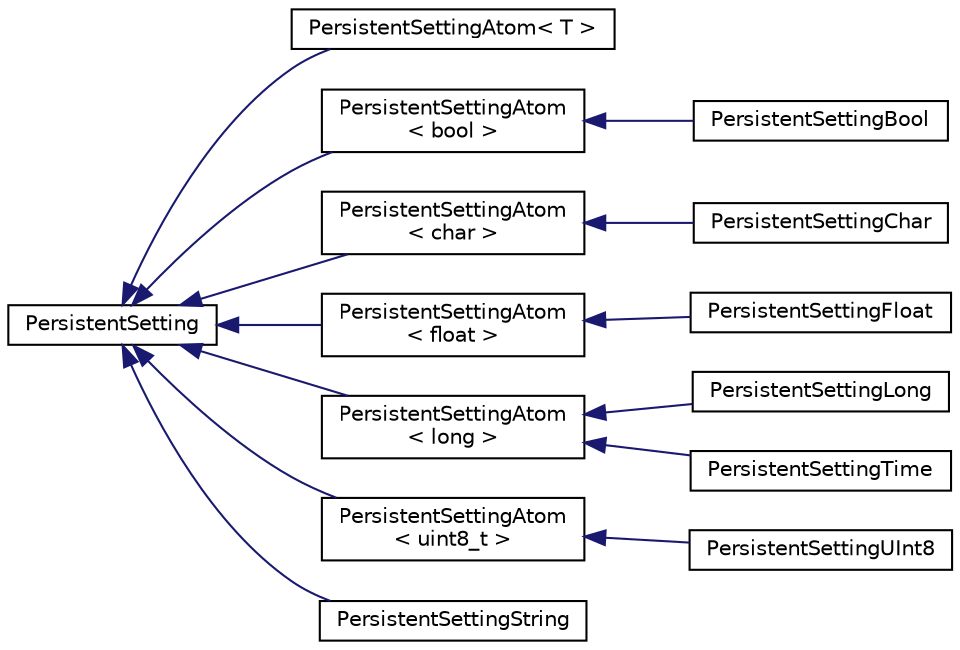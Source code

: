 digraph "Graphical Class Hierarchy"
{
  edge [fontname="Helvetica",fontsize="10",labelfontname="Helvetica",labelfontsize="10"];
  node [fontname="Helvetica",fontsize="10",shape=record];
  rankdir="LR";
  Node0 [label="PersistentSetting",height=0.2,width=0.4,color="black", fillcolor="white", style="filled",URL="$classPersistentSetting.html",tooltip="Abstract base class for PersistentSetting* classes of various types. "];
  Node0 -> Node1 [dir="back",color="midnightblue",fontsize="10",style="solid",fontname="Helvetica"];
  Node1 [label="PersistentSettingAtom\< T \>",height=0.2,width=0.4,color="black", fillcolor="white", style="filled",URL="$classPersistentSettingAtom.html",tooltip="EEPROM-backed non-volatile storage of atomic (non-array) settings. "];
  Node0 -> Node2 [dir="back",color="midnightblue",fontsize="10",style="solid",fontname="Helvetica"];
  Node2 [label="PersistentSettingAtom\l\< bool \>",height=0.2,width=0.4,color="black", fillcolor="white", style="filled",URL="$classPersistentSettingAtom.html"];
  Node2 -> Node3 [dir="back",color="midnightblue",fontsize="10",style="solid",fontname="Helvetica"];
  Node3 [label="PersistentSettingBool",height=0.2,width=0.4,color="black", fillcolor="white", style="filled",URL="$classPersistentSettingBool.html",tooltip="Class for storing boolean values to EEPROM. "];
  Node0 -> Node4 [dir="back",color="midnightblue",fontsize="10",style="solid",fontname="Helvetica"];
  Node4 [label="PersistentSettingAtom\l\< char \>",height=0.2,width=0.4,color="black", fillcolor="white", style="filled",URL="$classPersistentSettingAtom.html"];
  Node4 -> Node5 [dir="back",color="midnightblue",fontsize="10",style="solid",fontname="Helvetica"];
  Node5 [label="PersistentSettingChar",height=0.2,width=0.4,color="black", fillcolor="white", style="filled",URL="$classPersistentSettingChar.html",tooltip="Class for storing char values to EEPROM. "];
  Node0 -> Node6 [dir="back",color="midnightblue",fontsize="10",style="solid",fontname="Helvetica"];
  Node6 [label="PersistentSettingAtom\l\< float \>",height=0.2,width=0.4,color="black", fillcolor="white", style="filled",URL="$classPersistentSettingAtom.html"];
  Node6 -> Node7 [dir="back",color="midnightblue",fontsize="10",style="solid",fontname="Helvetica"];
  Node7 [label="PersistentSettingFloat",height=0.2,width=0.4,color="black", fillcolor="white", style="filled",URL="$classPersistentSettingFloat.html",tooltip="Class for storing long int values to EEPROM. "];
  Node0 -> Node8 [dir="back",color="midnightblue",fontsize="10",style="solid",fontname="Helvetica"];
  Node8 [label="PersistentSettingAtom\l\< long \>",height=0.2,width=0.4,color="black", fillcolor="white", style="filled",URL="$classPersistentSettingAtom.html"];
  Node8 -> Node9 [dir="back",color="midnightblue",fontsize="10",style="solid",fontname="Helvetica"];
  Node9 [label="PersistentSettingLong",height=0.2,width=0.4,color="black", fillcolor="white", style="filled",URL="$classPersistentSettingLong.html",tooltip="Class for storing long int values to EEPROM. "];
  Node8 -> Node10 [dir="back",color="midnightblue",fontsize="10",style="solid",fontname="Helvetica"];
  Node10 [label="PersistentSettingTime",height=0.2,width=0.4,color="black", fillcolor="white", style="filled",URL="$classPersistentSettingTime.html",tooltip="Class for storing time values to EEPROM. "];
  Node0 -> Node11 [dir="back",color="midnightblue",fontsize="10",style="solid",fontname="Helvetica"];
  Node11 [label="PersistentSettingAtom\l\< uint8_t \>",height=0.2,width=0.4,color="black", fillcolor="white", style="filled",URL="$classPersistentSettingAtom.html"];
  Node11 -> Node12 [dir="back",color="midnightblue",fontsize="10",style="solid",fontname="Helvetica"];
  Node12 [label="PersistentSettingUInt8",height=0.2,width=0.4,color="black", fillcolor="white", style="filled",URL="$classPersistentSettingUInt8.html",tooltip="Class for storing unsigned 9-bit integers values to EEPROM. "];
  Node0 -> Node13 [dir="back",color="midnightblue",fontsize="10",style="solid",fontname="Helvetica"];
  Node13 [label="PersistentSettingString",height=0.2,width=0.4,color="black", fillcolor="white", style="filled",URL="$classPersistentSettingString.html",tooltip="EEPROM-backed non-volatile storage of atomic (non-array) settings. "];
}
